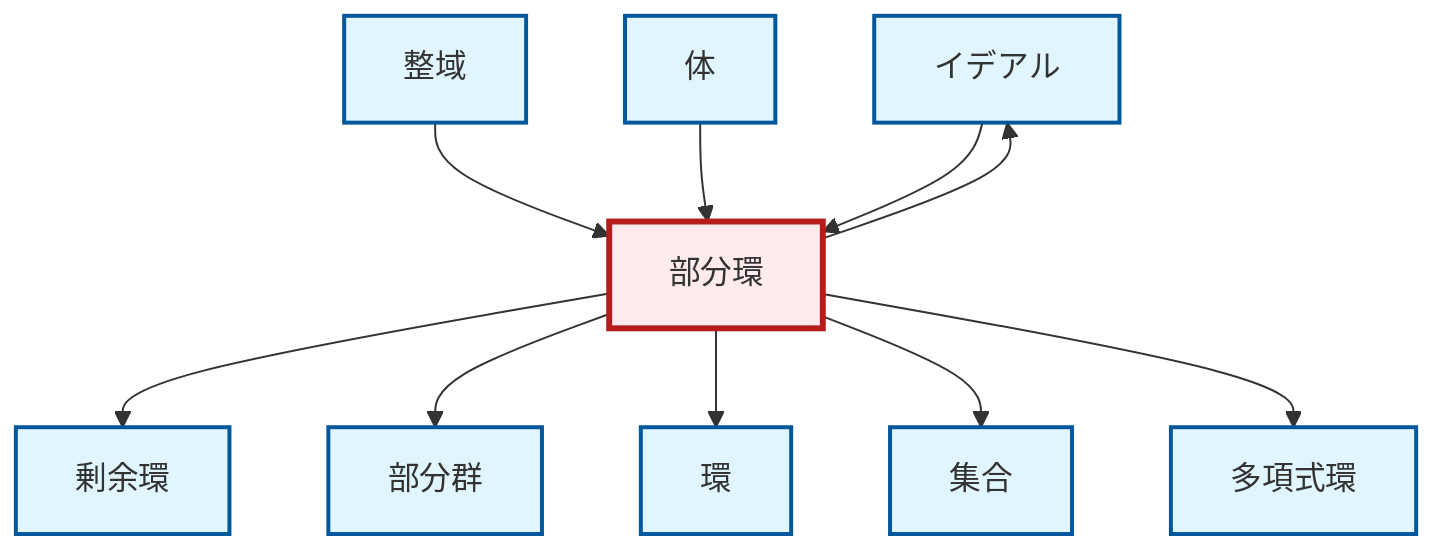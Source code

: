 graph TD
    classDef definition fill:#e1f5fe,stroke:#01579b,stroke-width:2px
    classDef theorem fill:#f3e5f5,stroke:#4a148c,stroke-width:2px
    classDef axiom fill:#fff3e0,stroke:#e65100,stroke-width:2px
    classDef example fill:#e8f5e9,stroke:#1b5e20,stroke-width:2px
    classDef current fill:#ffebee,stroke:#b71c1c,stroke-width:3px
    def-subgroup["部分群"]:::definition
    def-ideal["イデアル"]:::definition
    def-subring["部分環"]:::definition
    def-ring["環"]:::definition
    def-quotient-ring["剰余環"]:::definition
    def-integral-domain["整域"]:::definition
    def-polynomial-ring["多項式環"]:::definition
    def-field["体"]:::definition
    def-set["集合"]:::definition
    def-integral-domain --> def-subring
    def-field --> def-subring
    def-subring --> def-quotient-ring
    def-ideal --> def-subring
    def-subring --> def-subgroup
    def-subring --> def-ideal
    def-subring --> def-ring
    def-subring --> def-set
    def-subring --> def-polynomial-ring
    class def-subring current